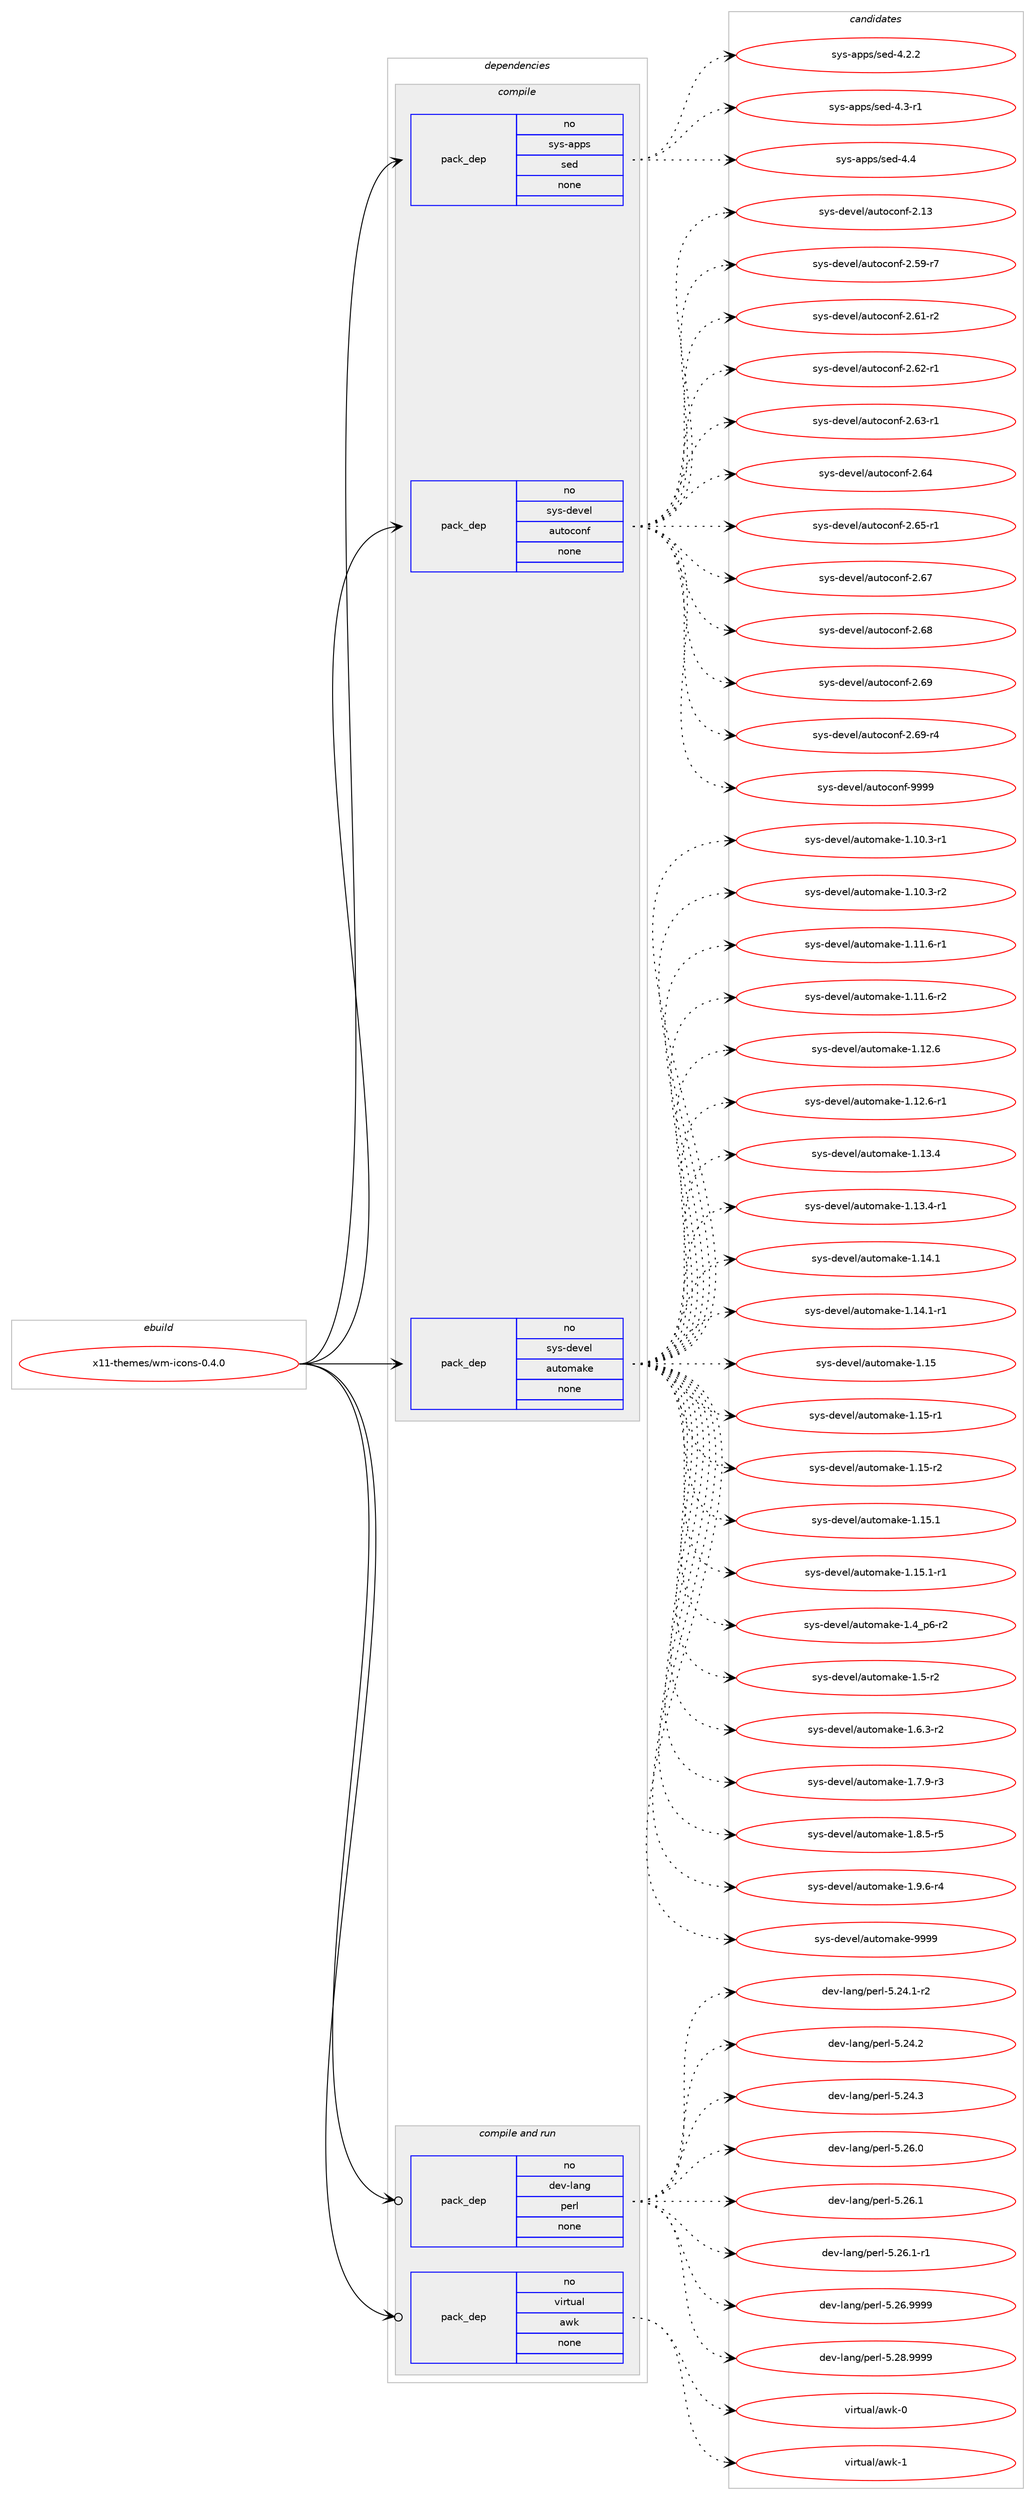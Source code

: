 digraph prolog {

# *************
# Graph options
# *************

newrank=true;
concentrate=true;
compound=true;
graph [rankdir=LR,fontname=Helvetica,fontsize=10,ranksep=1.5];#, ranksep=2.5, nodesep=0.2];
edge  [arrowhead=vee];
node  [fontname=Helvetica,fontsize=10];

# **********
# The ebuild
# **********

subgraph cluster_leftcol {
color=gray;
rank=same;
label=<<i>ebuild</i>>;
id [label="x11-themes/wm-icons-0.4.0", color=red, width=4, href="../x11-themes/wm-icons-0.4.0.svg"];
}

# ****************
# The dependencies
# ****************

subgraph cluster_midcol {
color=gray;
label=<<i>dependencies</i>>;
subgraph cluster_compile {
fillcolor="#eeeeee";
style=filled;
label=<<i>compile</i>>;
subgraph pack396925 {
dependency530951 [label=<<TABLE BORDER="0" CELLBORDER="1" CELLSPACING="0" CELLPADDING="4" WIDTH="220"><TR><TD ROWSPAN="6" CELLPADDING="30">pack_dep</TD></TR><TR><TD WIDTH="110">no</TD></TR><TR><TD>sys-apps</TD></TR><TR><TD>sed</TD></TR><TR><TD>none</TD></TR><TR><TD></TD></TR></TABLE>>, shape=none, color=blue];
}
id:e -> dependency530951:w [weight=20,style="solid",arrowhead="vee"];
subgraph pack396926 {
dependency530952 [label=<<TABLE BORDER="0" CELLBORDER="1" CELLSPACING="0" CELLPADDING="4" WIDTH="220"><TR><TD ROWSPAN="6" CELLPADDING="30">pack_dep</TD></TR><TR><TD WIDTH="110">no</TD></TR><TR><TD>sys-devel</TD></TR><TR><TD>autoconf</TD></TR><TR><TD>none</TD></TR><TR><TD></TD></TR></TABLE>>, shape=none, color=blue];
}
id:e -> dependency530952:w [weight=20,style="solid",arrowhead="vee"];
subgraph pack396927 {
dependency530953 [label=<<TABLE BORDER="0" CELLBORDER="1" CELLSPACING="0" CELLPADDING="4" WIDTH="220"><TR><TD ROWSPAN="6" CELLPADDING="30">pack_dep</TD></TR><TR><TD WIDTH="110">no</TD></TR><TR><TD>sys-devel</TD></TR><TR><TD>automake</TD></TR><TR><TD>none</TD></TR><TR><TD></TD></TR></TABLE>>, shape=none, color=blue];
}
id:e -> dependency530953:w [weight=20,style="solid",arrowhead="vee"];
}
subgraph cluster_compileandrun {
fillcolor="#eeeeee";
style=filled;
label=<<i>compile and run</i>>;
subgraph pack396928 {
dependency530954 [label=<<TABLE BORDER="0" CELLBORDER="1" CELLSPACING="0" CELLPADDING="4" WIDTH="220"><TR><TD ROWSPAN="6" CELLPADDING="30">pack_dep</TD></TR><TR><TD WIDTH="110">no</TD></TR><TR><TD>dev-lang</TD></TR><TR><TD>perl</TD></TR><TR><TD>none</TD></TR><TR><TD></TD></TR></TABLE>>, shape=none, color=blue];
}
id:e -> dependency530954:w [weight=20,style="solid",arrowhead="odotvee"];
subgraph pack396929 {
dependency530955 [label=<<TABLE BORDER="0" CELLBORDER="1" CELLSPACING="0" CELLPADDING="4" WIDTH="220"><TR><TD ROWSPAN="6" CELLPADDING="30">pack_dep</TD></TR><TR><TD WIDTH="110">no</TD></TR><TR><TD>virtual</TD></TR><TR><TD>awk</TD></TR><TR><TD>none</TD></TR><TR><TD></TD></TR></TABLE>>, shape=none, color=blue];
}
id:e -> dependency530955:w [weight=20,style="solid",arrowhead="odotvee"];
}
subgraph cluster_run {
fillcolor="#eeeeee";
style=filled;
label=<<i>run</i>>;
}
}

# **************
# The candidates
# **************

subgraph cluster_choices {
rank=same;
color=gray;
label=<<i>candidates</i>>;

subgraph choice396925 {
color=black;
nodesep=1;
choice115121115459711211211547115101100455246504650 [label="sys-apps/sed-4.2.2", color=red, width=4,href="../sys-apps/sed-4.2.2.svg"];
choice115121115459711211211547115101100455246514511449 [label="sys-apps/sed-4.3-r1", color=red, width=4,href="../sys-apps/sed-4.3-r1.svg"];
choice11512111545971121121154711510110045524652 [label="sys-apps/sed-4.4", color=red, width=4,href="../sys-apps/sed-4.4.svg"];
dependency530951:e -> choice115121115459711211211547115101100455246504650:w [style=dotted,weight="100"];
dependency530951:e -> choice115121115459711211211547115101100455246514511449:w [style=dotted,weight="100"];
dependency530951:e -> choice11512111545971121121154711510110045524652:w [style=dotted,weight="100"];
}
subgraph choice396926 {
color=black;
nodesep=1;
choice115121115451001011181011084797117116111991111101024550464951 [label="sys-devel/autoconf-2.13", color=red, width=4,href="../sys-devel/autoconf-2.13.svg"];
choice1151211154510010111810110847971171161119911111010245504653574511455 [label="sys-devel/autoconf-2.59-r7", color=red, width=4,href="../sys-devel/autoconf-2.59-r7.svg"];
choice1151211154510010111810110847971171161119911111010245504654494511450 [label="sys-devel/autoconf-2.61-r2", color=red, width=4,href="../sys-devel/autoconf-2.61-r2.svg"];
choice1151211154510010111810110847971171161119911111010245504654504511449 [label="sys-devel/autoconf-2.62-r1", color=red, width=4,href="../sys-devel/autoconf-2.62-r1.svg"];
choice1151211154510010111810110847971171161119911111010245504654514511449 [label="sys-devel/autoconf-2.63-r1", color=red, width=4,href="../sys-devel/autoconf-2.63-r1.svg"];
choice115121115451001011181011084797117116111991111101024550465452 [label="sys-devel/autoconf-2.64", color=red, width=4,href="../sys-devel/autoconf-2.64.svg"];
choice1151211154510010111810110847971171161119911111010245504654534511449 [label="sys-devel/autoconf-2.65-r1", color=red, width=4,href="../sys-devel/autoconf-2.65-r1.svg"];
choice115121115451001011181011084797117116111991111101024550465455 [label="sys-devel/autoconf-2.67", color=red, width=4,href="../sys-devel/autoconf-2.67.svg"];
choice115121115451001011181011084797117116111991111101024550465456 [label="sys-devel/autoconf-2.68", color=red, width=4,href="../sys-devel/autoconf-2.68.svg"];
choice115121115451001011181011084797117116111991111101024550465457 [label="sys-devel/autoconf-2.69", color=red, width=4,href="../sys-devel/autoconf-2.69.svg"];
choice1151211154510010111810110847971171161119911111010245504654574511452 [label="sys-devel/autoconf-2.69-r4", color=red, width=4,href="../sys-devel/autoconf-2.69-r4.svg"];
choice115121115451001011181011084797117116111991111101024557575757 [label="sys-devel/autoconf-9999", color=red, width=4,href="../sys-devel/autoconf-9999.svg"];
dependency530952:e -> choice115121115451001011181011084797117116111991111101024550464951:w [style=dotted,weight="100"];
dependency530952:e -> choice1151211154510010111810110847971171161119911111010245504653574511455:w [style=dotted,weight="100"];
dependency530952:e -> choice1151211154510010111810110847971171161119911111010245504654494511450:w [style=dotted,weight="100"];
dependency530952:e -> choice1151211154510010111810110847971171161119911111010245504654504511449:w [style=dotted,weight="100"];
dependency530952:e -> choice1151211154510010111810110847971171161119911111010245504654514511449:w [style=dotted,weight="100"];
dependency530952:e -> choice115121115451001011181011084797117116111991111101024550465452:w [style=dotted,weight="100"];
dependency530952:e -> choice1151211154510010111810110847971171161119911111010245504654534511449:w [style=dotted,weight="100"];
dependency530952:e -> choice115121115451001011181011084797117116111991111101024550465455:w [style=dotted,weight="100"];
dependency530952:e -> choice115121115451001011181011084797117116111991111101024550465456:w [style=dotted,weight="100"];
dependency530952:e -> choice115121115451001011181011084797117116111991111101024550465457:w [style=dotted,weight="100"];
dependency530952:e -> choice1151211154510010111810110847971171161119911111010245504654574511452:w [style=dotted,weight="100"];
dependency530952:e -> choice115121115451001011181011084797117116111991111101024557575757:w [style=dotted,weight="100"];
}
subgraph choice396927 {
color=black;
nodesep=1;
choice11512111545100101118101108479711711611110997107101454946494846514511449 [label="sys-devel/automake-1.10.3-r1", color=red, width=4,href="../sys-devel/automake-1.10.3-r1.svg"];
choice11512111545100101118101108479711711611110997107101454946494846514511450 [label="sys-devel/automake-1.10.3-r2", color=red, width=4,href="../sys-devel/automake-1.10.3-r2.svg"];
choice11512111545100101118101108479711711611110997107101454946494946544511449 [label="sys-devel/automake-1.11.6-r1", color=red, width=4,href="../sys-devel/automake-1.11.6-r1.svg"];
choice11512111545100101118101108479711711611110997107101454946494946544511450 [label="sys-devel/automake-1.11.6-r2", color=red, width=4,href="../sys-devel/automake-1.11.6-r2.svg"];
choice1151211154510010111810110847971171161111099710710145494649504654 [label="sys-devel/automake-1.12.6", color=red, width=4,href="../sys-devel/automake-1.12.6.svg"];
choice11512111545100101118101108479711711611110997107101454946495046544511449 [label="sys-devel/automake-1.12.6-r1", color=red, width=4,href="../sys-devel/automake-1.12.6-r1.svg"];
choice1151211154510010111810110847971171161111099710710145494649514652 [label="sys-devel/automake-1.13.4", color=red, width=4,href="../sys-devel/automake-1.13.4.svg"];
choice11512111545100101118101108479711711611110997107101454946495146524511449 [label="sys-devel/automake-1.13.4-r1", color=red, width=4,href="../sys-devel/automake-1.13.4-r1.svg"];
choice1151211154510010111810110847971171161111099710710145494649524649 [label="sys-devel/automake-1.14.1", color=red, width=4,href="../sys-devel/automake-1.14.1.svg"];
choice11512111545100101118101108479711711611110997107101454946495246494511449 [label="sys-devel/automake-1.14.1-r1", color=red, width=4,href="../sys-devel/automake-1.14.1-r1.svg"];
choice115121115451001011181011084797117116111109971071014549464953 [label="sys-devel/automake-1.15", color=red, width=4,href="../sys-devel/automake-1.15.svg"];
choice1151211154510010111810110847971171161111099710710145494649534511449 [label="sys-devel/automake-1.15-r1", color=red, width=4,href="../sys-devel/automake-1.15-r1.svg"];
choice1151211154510010111810110847971171161111099710710145494649534511450 [label="sys-devel/automake-1.15-r2", color=red, width=4,href="../sys-devel/automake-1.15-r2.svg"];
choice1151211154510010111810110847971171161111099710710145494649534649 [label="sys-devel/automake-1.15.1", color=red, width=4,href="../sys-devel/automake-1.15.1.svg"];
choice11512111545100101118101108479711711611110997107101454946495346494511449 [label="sys-devel/automake-1.15.1-r1", color=red, width=4,href="../sys-devel/automake-1.15.1-r1.svg"];
choice115121115451001011181011084797117116111109971071014549465295112544511450 [label="sys-devel/automake-1.4_p6-r2", color=red, width=4,href="../sys-devel/automake-1.4_p6-r2.svg"];
choice11512111545100101118101108479711711611110997107101454946534511450 [label="sys-devel/automake-1.5-r2", color=red, width=4,href="../sys-devel/automake-1.5-r2.svg"];
choice115121115451001011181011084797117116111109971071014549465446514511450 [label="sys-devel/automake-1.6.3-r2", color=red, width=4,href="../sys-devel/automake-1.6.3-r2.svg"];
choice115121115451001011181011084797117116111109971071014549465546574511451 [label="sys-devel/automake-1.7.9-r3", color=red, width=4,href="../sys-devel/automake-1.7.9-r3.svg"];
choice115121115451001011181011084797117116111109971071014549465646534511453 [label="sys-devel/automake-1.8.5-r5", color=red, width=4,href="../sys-devel/automake-1.8.5-r5.svg"];
choice115121115451001011181011084797117116111109971071014549465746544511452 [label="sys-devel/automake-1.9.6-r4", color=red, width=4,href="../sys-devel/automake-1.9.6-r4.svg"];
choice115121115451001011181011084797117116111109971071014557575757 [label="sys-devel/automake-9999", color=red, width=4,href="../sys-devel/automake-9999.svg"];
dependency530953:e -> choice11512111545100101118101108479711711611110997107101454946494846514511449:w [style=dotted,weight="100"];
dependency530953:e -> choice11512111545100101118101108479711711611110997107101454946494846514511450:w [style=dotted,weight="100"];
dependency530953:e -> choice11512111545100101118101108479711711611110997107101454946494946544511449:w [style=dotted,weight="100"];
dependency530953:e -> choice11512111545100101118101108479711711611110997107101454946494946544511450:w [style=dotted,weight="100"];
dependency530953:e -> choice1151211154510010111810110847971171161111099710710145494649504654:w [style=dotted,weight="100"];
dependency530953:e -> choice11512111545100101118101108479711711611110997107101454946495046544511449:w [style=dotted,weight="100"];
dependency530953:e -> choice1151211154510010111810110847971171161111099710710145494649514652:w [style=dotted,weight="100"];
dependency530953:e -> choice11512111545100101118101108479711711611110997107101454946495146524511449:w [style=dotted,weight="100"];
dependency530953:e -> choice1151211154510010111810110847971171161111099710710145494649524649:w [style=dotted,weight="100"];
dependency530953:e -> choice11512111545100101118101108479711711611110997107101454946495246494511449:w [style=dotted,weight="100"];
dependency530953:e -> choice115121115451001011181011084797117116111109971071014549464953:w [style=dotted,weight="100"];
dependency530953:e -> choice1151211154510010111810110847971171161111099710710145494649534511449:w [style=dotted,weight="100"];
dependency530953:e -> choice1151211154510010111810110847971171161111099710710145494649534511450:w [style=dotted,weight="100"];
dependency530953:e -> choice1151211154510010111810110847971171161111099710710145494649534649:w [style=dotted,weight="100"];
dependency530953:e -> choice11512111545100101118101108479711711611110997107101454946495346494511449:w [style=dotted,weight="100"];
dependency530953:e -> choice115121115451001011181011084797117116111109971071014549465295112544511450:w [style=dotted,weight="100"];
dependency530953:e -> choice11512111545100101118101108479711711611110997107101454946534511450:w [style=dotted,weight="100"];
dependency530953:e -> choice115121115451001011181011084797117116111109971071014549465446514511450:w [style=dotted,weight="100"];
dependency530953:e -> choice115121115451001011181011084797117116111109971071014549465546574511451:w [style=dotted,weight="100"];
dependency530953:e -> choice115121115451001011181011084797117116111109971071014549465646534511453:w [style=dotted,weight="100"];
dependency530953:e -> choice115121115451001011181011084797117116111109971071014549465746544511452:w [style=dotted,weight="100"];
dependency530953:e -> choice115121115451001011181011084797117116111109971071014557575757:w [style=dotted,weight="100"];
}
subgraph choice396928 {
color=black;
nodesep=1;
choice100101118451089711010347112101114108455346505246494511450 [label="dev-lang/perl-5.24.1-r2", color=red, width=4,href="../dev-lang/perl-5.24.1-r2.svg"];
choice10010111845108971101034711210111410845534650524650 [label="dev-lang/perl-5.24.2", color=red, width=4,href="../dev-lang/perl-5.24.2.svg"];
choice10010111845108971101034711210111410845534650524651 [label="dev-lang/perl-5.24.3", color=red, width=4,href="../dev-lang/perl-5.24.3.svg"];
choice10010111845108971101034711210111410845534650544648 [label="dev-lang/perl-5.26.0", color=red, width=4,href="../dev-lang/perl-5.26.0.svg"];
choice10010111845108971101034711210111410845534650544649 [label="dev-lang/perl-5.26.1", color=red, width=4,href="../dev-lang/perl-5.26.1.svg"];
choice100101118451089711010347112101114108455346505446494511449 [label="dev-lang/perl-5.26.1-r1", color=red, width=4,href="../dev-lang/perl-5.26.1-r1.svg"];
choice10010111845108971101034711210111410845534650544657575757 [label="dev-lang/perl-5.26.9999", color=red, width=4,href="../dev-lang/perl-5.26.9999.svg"];
choice10010111845108971101034711210111410845534650564657575757 [label="dev-lang/perl-5.28.9999", color=red, width=4,href="../dev-lang/perl-5.28.9999.svg"];
dependency530954:e -> choice100101118451089711010347112101114108455346505246494511450:w [style=dotted,weight="100"];
dependency530954:e -> choice10010111845108971101034711210111410845534650524650:w [style=dotted,weight="100"];
dependency530954:e -> choice10010111845108971101034711210111410845534650524651:w [style=dotted,weight="100"];
dependency530954:e -> choice10010111845108971101034711210111410845534650544648:w [style=dotted,weight="100"];
dependency530954:e -> choice10010111845108971101034711210111410845534650544649:w [style=dotted,weight="100"];
dependency530954:e -> choice100101118451089711010347112101114108455346505446494511449:w [style=dotted,weight="100"];
dependency530954:e -> choice10010111845108971101034711210111410845534650544657575757:w [style=dotted,weight="100"];
dependency530954:e -> choice10010111845108971101034711210111410845534650564657575757:w [style=dotted,weight="100"];
}
subgraph choice396929 {
color=black;
nodesep=1;
choice1181051141161179710847971191074548 [label="virtual/awk-0", color=red, width=4,href="../virtual/awk-0.svg"];
choice1181051141161179710847971191074549 [label="virtual/awk-1", color=red, width=4,href="../virtual/awk-1.svg"];
dependency530955:e -> choice1181051141161179710847971191074548:w [style=dotted,weight="100"];
dependency530955:e -> choice1181051141161179710847971191074549:w [style=dotted,weight="100"];
}
}

}
